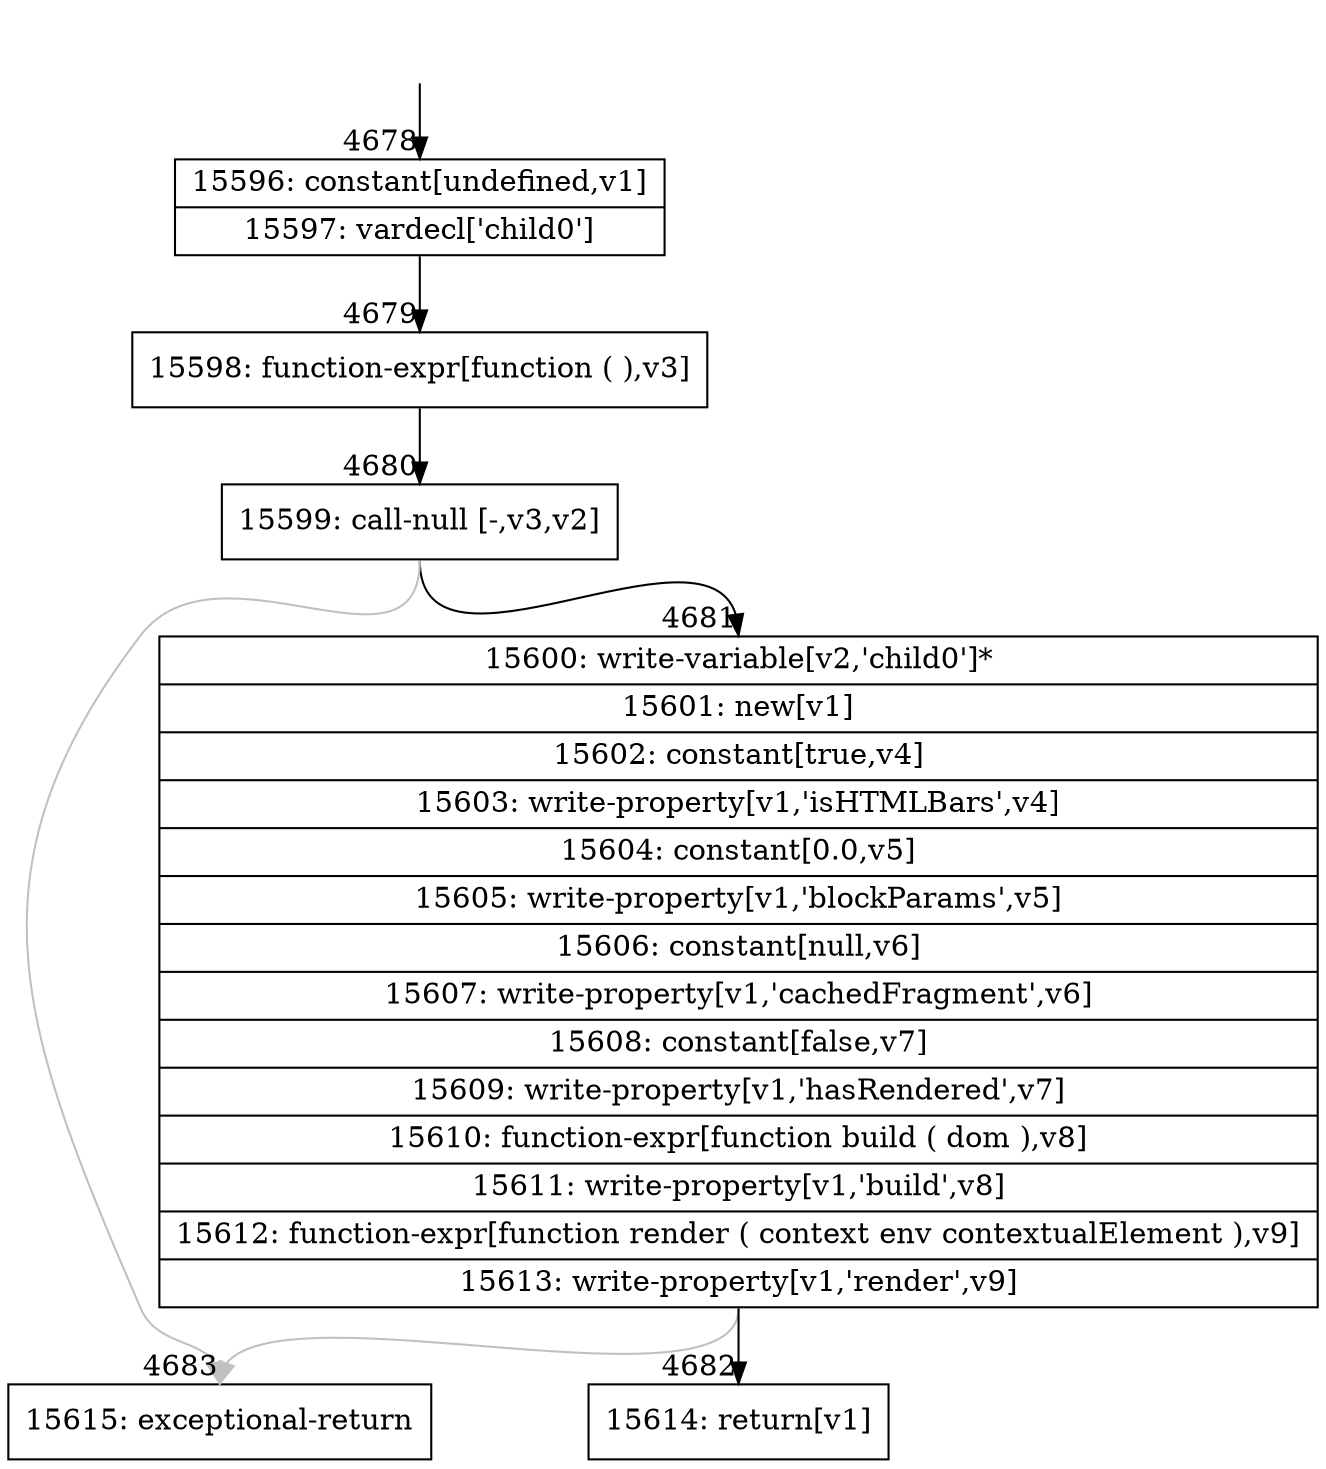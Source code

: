 digraph {
rankdir="TD"
BB_entry371[shape=none,label=""];
BB_entry371 -> BB4678 [tailport=s, headport=n, headlabel="    4678"]
BB4678 [shape=record label="{15596: constant[undefined,v1]|15597: vardecl['child0']}" ] 
BB4678 -> BB4679 [tailport=s, headport=n, headlabel="      4679"]
BB4679 [shape=record label="{15598: function-expr[function ( ),v3]}" ] 
BB4679 -> BB4680 [tailport=s, headport=n, headlabel="      4680"]
BB4680 [shape=record label="{15599: call-null [-,v3,v2]}" ] 
BB4680 -> BB4681 [tailport=s, headport=n, headlabel="      4681"]
BB4680 -> BB4683 [tailport=s, headport=n, color=gray, headlabel="      4683"]
BB4681 [shape=record label="{15600: write-variable[v2,'child0']*|15601: new[v1]|15602: constant[true,v4]|15603: write-property[v1,'isHTMLBars',v4]|15604: constant[0.0,v5]|15605: write-property[v1,'blockParams',v5]|15606: constant[null,v6]|15607: write-property[v1,'cachedFragment',v6]|15608: constant[false,v7]|15609: write-property[v1,'hasRendered',v7]|15610: function-expr[function build ( dom ),v8]|15611: write-property[v1,'build',v8]|15612: function-expr[function render ( context env contextualElement ),v9]|15613: write-property[v1,'render',v9]}" ] 
BB4681 -> BB4682 [tailport=s, headport=n, headlabel="      4682"]
BB4681 -> BB4683 [tailport=s, headport=n, color=gray]
BB4682 [shape=record label="{15614: return[v1]}" ] 
BB4683 [shape=record label="{15615: exceptional-return}" ] 
//#$~ 8594
}
